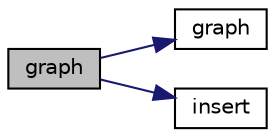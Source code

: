 digraph "graph"
{
  bgcolor="transparent";
  edge [fontname="Helvetica",fontsize="10",labelfontname="Helvetica",labelfontsize="10"];
  node [fontname="Helvetica",fontsize="10",shape=record];
  rankdir="LR";
  Node1 [label="graph",height=0.2,width=0.4,color="black", fillcolor="grey75", style="filled", fontcolor="black"];
  Node1 -> Node2 [color="midnightblue",fontsize="10",style="solid",fontname="Helvetica"];
  Node2 [label="graph",height=0.2,width=0.4,color="black",URL="$a00945.html#ac27099e68d2e6f58827b569b8b24a18a",tooltip="Construct from title and labels (no curves) "];
  Node1 -> Node3 [color="midnightblue",fontsize="10",style="solid",fontname="Helvetica"];
  Node3 [label="insert",height=0.2,width=0.4,color="black",URL="$a03920.html#ac3c1fc80c032bac12dfeb7842c1353ee"];
}
